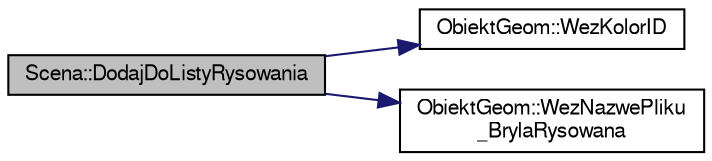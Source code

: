 digraph "Scena::DodajDoListyRysowania"
{
 // LATEX_PDF_SIZE
  edge [fontname="FreeSans",fontsize="10",labelfontname="FreeSans",labelfontsize="10"];
  node [fontname="FreeSans",fontsize="10",shape=record];
  rankdir="LR";
  Node1 [label="Scena::DodajDoListyRysowania",height=0.2,width=0.4,color="black", fillcolor="grey75", style="filled", fontcolor="black",tooltip=" "];
  Node1 -> Node2 [color="midnightblue",fontsize="10",style="solid",fontname="FreeSans"];
  Node2 [label="ObiektGeom::WezKolorID",height=0.2,width=0.4,color="black", fillcolor="white", style="filled",URL="$a00109.html#a7d2459f8346277154a88a0e05bf7a08a",tooltip=" "];
  Node1 -> Node3 [color="midnightblue",fontsize="10",style="solid",fontname="FreeSans"];
  Node3 [label="ObiektGeom::WezNazwePliku\l_BrylaRysowana",height=0.2,width=0.4,color="black", fillcolor="white", style="filled",URL="$a00109.html#a22e77af279ca2fb3543eebb4de37f69a",tooltip=" "];
}
